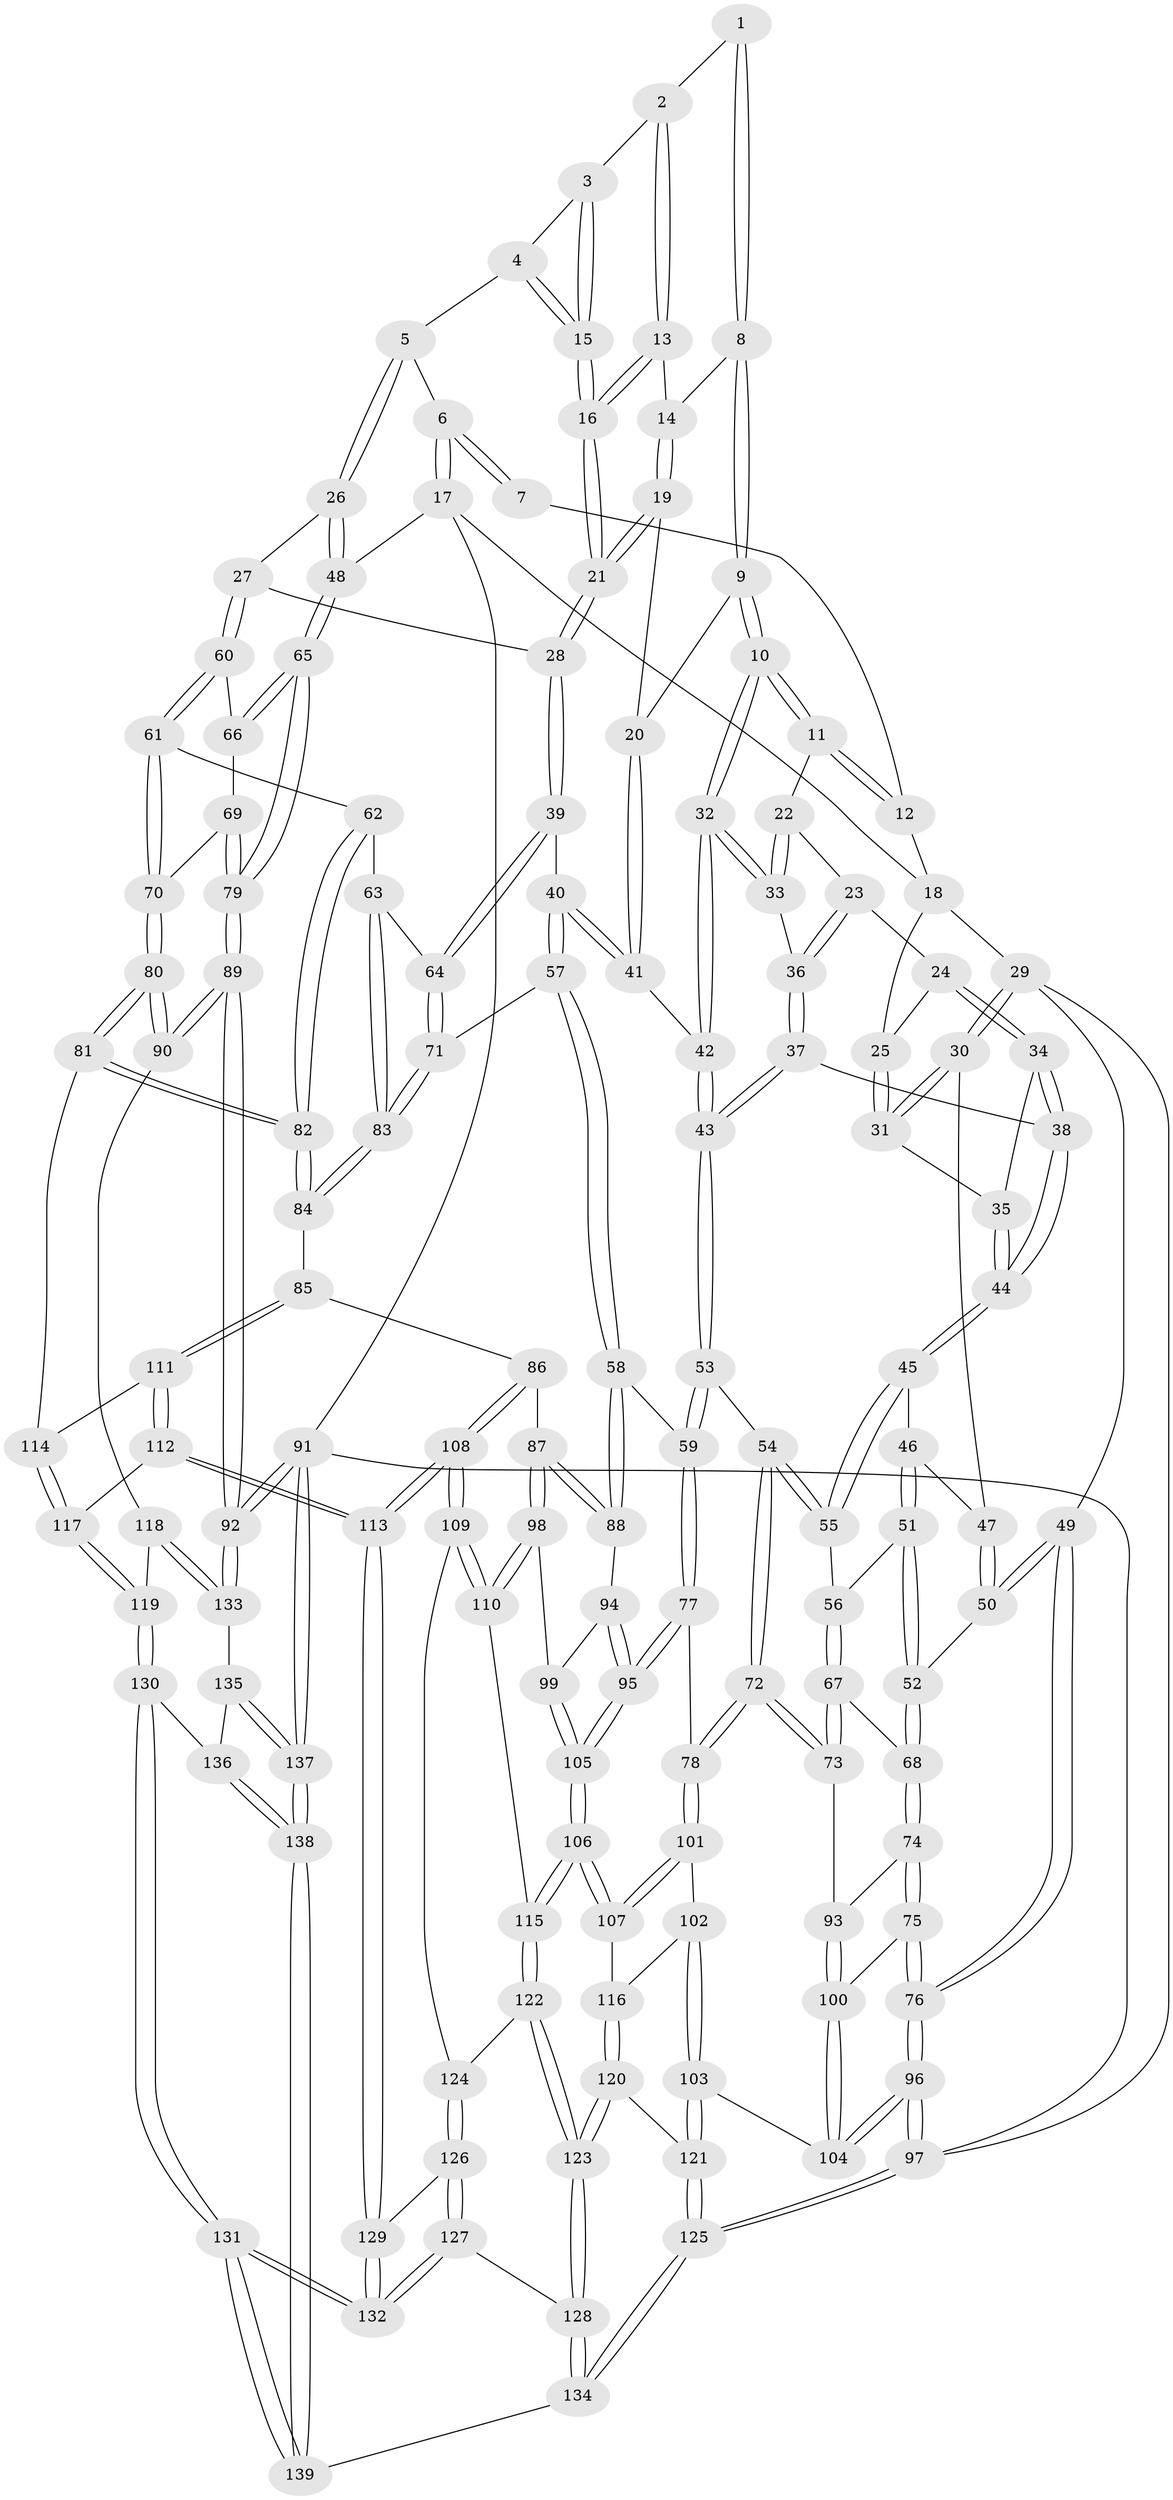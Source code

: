 // Generated by graph-tools (version 1.1) at 2025/51/03/09/25 03:51:09]
// undirected, 139 vertices, 344 edges
graph export_dot {
graph [start="1"]
  node [color=gray90,style=filled];
  1 [pos="+0.7246088889489396+0"];
  2 [pos="+0.7589820096699278+0"];
  3 [pos="+0.7957033197972316+0.00786701405353962"];
  4 [pos="+0.8703995145484682+0.04055109652758913"];
  5 [pos="+0.9121961339882091+0.027104194557633708"];
  6 [pos="+1+0"];
  7 [pos="+0.7222269091639621+0"];
  8 [pos="+0.6867752046102893+0.007450828977936422"];
  9 [pos="+0.5786694402015456+0.08008189518272668"];
  10 [pos="+0.5692609911215645+0.07947941756483387"];
  11 [pos="+0.5469440471751192+0.05618946793962289"];
  12 [pos="+0.4631602334312834+0"];
  13 [pos="+0.7597518254750156+0.04678215245155587"];
  14 [pos="+0.7047238070736612+0.05469336274510841"];
  15 [pos="+0.8041437770285759+0.07666287695793529"];
  16 [pos="+0.7926193858252693+0.0860580019342796"];
  17 [pos="+1+0"];
  18 [pos="+0.2543028584168748+0"];
  19 [pos="+0.6885317934770111+0.11051504076077957"];
  20 [pos="+0.6644549700915582+0.11208230855460084"];
  21 [pos="+0.772761242123632+0.16210265673469804"];
  22 [pos="+0.4809192529532056+0.09700289147602086"];
  23 [pos="+0.4090648299200789+0.10892467508109602"];
  24 [pos="+0.37648914885849327+0.09147010319974289"];
  25 [pos="+0.24546916126088913+0"];
  26 [pos="+0.8962170390279856+0.19724718661723667"];
  27 [pos="+0.8394502818383904+0.23238886078869447"];
  28 [pos="+0.7973359003318436+0.2231269399762768"];
  29 [pos="+0+0.14428213919045346"];
  30 [pos="+0.1475013900587482+0.07135683497733566"];
  31 [pos="+0.16926267796969158+0.03529118101487588"];
  32 [pos="+0.5560629293592501+0.20155426482839978"];
  33 [pos="+0.4722521982538755+0.1692144232985658"];
  34 [pos="+0.3701554350825199+0.10481635591668419"];
  35 [pos="+0.31354155114609616+0.17613035435633886"];
  36 [pos="+0.4327550259503522+0.17956517767225422"];
  37 [pos="+0.4125287815477993+0.22236696554253613"];
  38 [pos="+0.38237612062924153+0.2182621073516656"];
  39 [pos="+0.6997217369759944+0.28473566309000675"];
  40 [pos="+0.6714479922254634+0.2803656431782004"];
  41 [pos="+0.6323277261161173+0.2528599156143462"];
  42 [pos="+0.563133560517721+0.2278528425964823"];
  43 [pos="+0.4715448876282456+0.30202681194371395"];
  44 [pos="+0.3186340564606569+0.22569162578918714"];
  45 [pos="+0.2946352343931823+0.253243375594524"];
  46 [pos="+0.21582395738097881+0.21754964510230745"];
  47 [pos="+0.14488769886949227+0.14591055088481955"];
  48 [pos="+1+0.19825811877378804"];
  49 [pos="+0+0.3094009982510738"];
  50 [pos="+0.03456040498754913+0.3159930755486446"];
  51 [pos="+0.18082256297855442+0.30988476455017483"];
  52 [pos="+0.07232195794422243+0.3458810708244406"];
  53 [pos="+0.45453779659701016+0.370639711351481"];
  54 [pos="+0.3150716043341131+0.33772441851815577"];
  55 [pos="+0.2974581950312698+0.31923306623758174"];
  56 [pos="+0.26933649792911885+0.3271638722592253"];
  57 [pos="+0.5472920640692691+0.4210964979040307"];
  58 [pos="+0.48406733083361225+0.4310974133631516"];
  59 [pos="+0.480646708628178+0.4305800521364783"];
  60 [pos="+0.8574920392067352+0.2744128770735231"];
  61 [pos="+0.8001584805645541+0.42905904688770413"];
  62 [pos="+0.7848530778017448+0.4328136125287562"];
  63 [pos="+0.7726549983146326+0.4335362810745348"];
  64 [pos="+0.7085845559200347+0.3271049797338362"];
  65 [pos="+1+0.27482460953330906"];
  66 [pos="+0.9039638261524809+0.32648964371434896"];
  67 [pos="+0.14797619044078364+0.4522264543661874"];
  68 [pos="+0.1332395968509635+0.4459301595102732"];
  69 [pos="+0.9239384711462867+0.41872510443283745"];
  70 [pos="+0.8946716949155131+0.44989423425686825"];
  71 [pos="+0.6391155091817183+0.4538176890735497"];
  72 [pos="+0.2572588293287911+0.5341095240843939"];
  73 [pos="+0.19798270605557716+0.4929862251909672"];
  74 [pos="+0.04967974430696557+0.5268160304709217"];
  75 [pos="+0+0.5482525854764163"];
  76 [pos="+0+0.5883350365976878"];
  77 [pos="+0.4124755587965327+0.5255417284737826"];
  78 [pos="+0.2588361584474106+0.5363511971466085"];
  79 [pos="+1+0.4222368672165115"];
  80 [pos="+0.9113436275762272+0.6396898986270075"];
  81 [pos="+0.9004481077759607+0.6379457904553287"];
  82 [pos="+0.8636491011322828+0.6200636125095913"];
  83 [pos="+0.7004904822734372+0.5155547173443868"];
  84 [pos="+0.7003330475751722+0.5620788457083372"];
  85 [pos="+0.6957428198739667+0.5663107172983564"];
  86 [pos="+0.6883897419679724+0.5699549817193043"];
  87 [pos="+0.6564151929602196+0.5784933211866357"];
  88 [pos="+0.5760026524728178+0.5464646541437543"];
  89 [pos="+1+0.6677593430132134"];
  90 [pos="+0.9580927952749708+0.6720308052305839"];
  91 [pos="+1+1"];
  92 [pos="+1+1"];
  93 [pos="+0.0932637185122527+0.5911802556848962"];
  94 [pos="+0.5507146925669067+0.5749398123290352"];
  95 [pos="+0.45274834284309656+0.6181121248352258"];
  96 [pos="+0+0.9057929895605319"];
  97 [pos="+0+1"];
  98 [pos="+0.6044074046590763+0.6288317463964036"];
  99 [pos="+0.5691588851006045+0.6204143476030197"];
  100 [pos="+0.11616188988838286+0.6545607886315792"];
  101 [pos="+0.2493321657530784+0.570892406887733"];
  102 [pos="+0.22553833093243947+0.6217282709783074"];
  103 [pos="+0.16255111954581325+0.6966077585932481"];
  104 [pos="+0.13810771904303076+0.698788879889644"];
  105 [pos="+0.45502917620850036+0.628861868811995"];
  106 [pos="+0.45245619466633635+0.6914878104784866"];
  107 [pos="+0.3995678692309808+0.7065244496699122"];
  108 [pos="+0.6369280305318534+0.7756131026683237"];
  109 [pos="+0.6152740388545594+0.7622503227774573"];
  110 [pos="+0.5809611843752429+0.7263168313570502"];
  111 [pos="+0.7225647266707844+0.7182143159545119"];
  112 [pos="+0.6642734234919832+0.7809136780666301"];
  113 [pos="+0.6476872117772098+0.7856839457721211"];
  114 [pos="+0.7644260432638893+0.7086829910011067"];
  115 [pos="+0.45637339653013426+0.6957920938403432"];
  116 [pos="+0.35633325703497476+0.7324952951228184"];
  117 [pos="+0.7961161195521385+0.81953562905594"];
  118 [pos="+0.876328425969644+0.8110101477538659"];
  119 [pos="+0.8240886964616622+0.8329097760513073"];
  120 [pos="+0.2972480303181998+0.8194902318810223"];
  121 [pos="+0.25034079283710164+0.8116642679473404"];
  122 [pos="+0.4578501113213367+0.7504871712331129"];
  123 [pos="+0.3782432880874816+0.9088300518416071"];
  124 [pos="+0.5034883677056236+0.8209464542588316"];
  125 [pos="+0+1"];
  126 [pos="+0.500100156323997+0.8555148678473418"];
  127 [pos="+0.472818038176915+0.9041833852240574"];
  128 [pos="+0.3898724148249709+0.9339973686927862"];
  129 [pos="+0.6403220223947421+0.8338201179271492"];
  130 [pos="+0.7943455537419869+0.8938421721362039"];
  131 [pos="+0.6479836788749581+0.9550885456008239"];
  132 [pos="+0.6471182396096663+0.9534826274356426"];
  133 [pos="+0.9258258536500323+0.9053599623553636"];
  134 [pos="+0.3275104782085189+1"];
  135 [pos="+0.9082518687983104+0.9364214982093342"];
  136 [pos="+0.834593766396433+0.9696807554018685"];
  137 [pos="+1+1"];
  138 [pos="+0.7728263952562406+1"];
  139 [pos="+0.6604567747848759+1"];
  1 -- 2;
  1 -- 8;
  1 -- 8;
  2 -- 3;
  2 -- 13;
  2 -- 13;
  3 -- 4;
  3 -- 15;
  3 -- 15;
  4 -- 5;
  4 -- 15;
  4 -- 15;
  5 -- 6;
  5 -- 26;
  5 -- 26;
  6 -- 7;
  6 -- 7;
  6 -- 17;
  6 -- 17;
  7 -- 12;
  8 -- 9;
  8 -- 9;
  8 -- 14;
  9 -- 10;
  9 -- 10;
  9 -- 20;
  10 -- 11;
  10 -- 11;
  10 -- 32;
  10 -- 32;
  11 -- 12;
  11 -- 12;
  11 -- 22;
  12 -- 18;
  13 -- 14;
  13 -- 16;
  13 -- 16;
  14 -- 19;
  14 -- 19;
  15 -- 16;
  15 -- 16;
  16 -- 21;
  16 -- 21;
  17 -- 18;
  17 -- 48;
  17 -- 91;
  18 -- 25;
  18 -- 29;
  19 -- 20;
  19 -- 21;
  19 -- 21;
  20 -- 41;
  20 -- 41;
  21 -- 28;
  21 -- 28;
  22 -- 23;
  22 -- 33;
  22 -- 33;
  23 -- 24;
  23 -- 36;
  23 -- 36;
  24 -- 25;
  24 -- 34;
  24 -- 34;
  25 -- 31;
  25 -- 31;
  26 -- 27;
  26 -- 48;
  26 -- 48;
  27 -- 28;
  27 -- 60;
  27 -- 60;
  28 -- 39;
  28 -- 39;
  29 -- 30;
  29 -- 30;
  29 -- 49;
  29 -- 97;
  30 -- 31;
  30 -- 31;
  30 -- 47;
  31 -- 35;
  32 -- 33;
  32 -- 33;
  32 -- 42;
  32 -- 42;
  33 -- 36;
  34 -- 35;
  34 -- 38;
  34 -- 38;
  35 -- 44;
  35 -- 44;
  36 -- 37;
  36 -- 37;
  37 -- 38;
  37 -- 43;
  37 -- 43;
  38 -- 44;
  38 -- 44;
  39 -- 40;
  39 -- 64;
  39 -- 64;
  40 -- 41;
  40 -- 41;
  40 -- 57;
  40 -- 57;
  41 -- 42;
  42 -- 43;
  42 -- 43;
  43 -- 53;
  43 -- 53;
  44 -- 45;
  44 -- 45;
  45 -- 46;
  45 -- 55;
  45 -- 55;
  46 -- 47;
  46 -- 51;
  46 -- 51;
  47 -- 50;
  47 -- 50;
  48 -- 65;
  48 -- 65;
  49 -- 50;
  49 -- 50;
  49 -- 76;
  49 -- 76;
  50 -- 52;
  51 -- 52;
  51 -- 52;
  51 -- 56;
  52 -- 68;
  52 -- 68;
  53 -- 54;
  53 -- 59;
  53 -- 59;
  54 -- 55;
  54 -- 55;
  54 -- 72;
  54 -- 72;
  55 -- 56;
  56 -- 67;
  56 -- 67;
  57 -- 58;
  57 -- 58;
  57 -- 71;
  58 -- 59;
  58 -- 88;
  58 -- 88;
  59 -- 77;
  59 -- 77;
  60 -- 61;
  60 -- 61;
  60 -- 66;
  61 -- 62;
  61 -- 70;
  61 -- 70;
  62 -- 63;
  62 -- 82;
  62 -- 82;
  63 -- 64;
  63 -- 83;
  63 -- 83;
  64 -- 71;
  64 -- 71;
  65 -- 66;
  65 -- 66;
  65 -- 79;
  65 -- 79;
  66 -- 69;
  67 -- 68;
  67 -- 73;
  67 -- 73;
  68 -- 74;
  68 -- 74;
  69 -- 70;
  69 -- 79;
  69 -- 79;
  70 -- 80;
  70 -- 80;
  71 -- 83;
  71 -- 83;
  72 -- 73;
  72 -- 73;
  72 -- 78;
  72 -- 78;
  73 -- 93;
  74 -- 75;
  74 -- 75;
  74 -- 93;
  75 -- 76;
  75 -- 76;
  75 -- 100;
  76 -- 96;
  76 -- 96;
  77 -- 78;
  77 -- 95;
  77 -- 95;
  78 -- 101;
  78 -- 101;
  79 -- 89;
  79 -- 89;
  80 -- 81;
  80 -- 81;
  80 -- 90;
  80 -- 90;
  81 -- 82;
  81 -- 82;
  81 -- 114;
  82 -- 84;
  82 -- 84;
  83 -- 84;
  83 -- 84;
  84 -- 85;
  85 -- 86;
  85 -- 111;
  85 -- 111;
  86 -- 87;
  86 -- 108;
  86 -- 108;
  87 -- 88;
  87 -- 88;
  87 -- 98;
  87 -- 98;
  88 -- 94;
  89 -- 90;
  89 -- 90;
  89 -- 92;
  89 -- 92;
  90 -- 118;
  91 -- 92;
  91 -- 92;
  91 -- 137;
  91 -- 137;
  91 -- 97;
  92 -- 133;
  92 -- 133;
  93 -- 100;
  93 -- 100;
  94 -- 95;
  94 -- 95;
  94 -- 99;
  95 -- 105;
  95 -- 105;
  96 -- 97;
  96 -- 97;
  96 -- 104;
  96 -- 104;
  97 -- 125;
  97 -- 125;
  98 -- 99;
  98 -- 110;
  98 -- 110;
  99 -- 105;
  99 -- 105;
  100 -- 104;
  100 -- 104;
  101 -- 102;
  101 -- 107;
  101 -- 107;
  102 -- 103;
  102 -- 103;
  102 -- 116;
  103 -- 104;
  103 -- 121;
  103 -- 121;
  105 -- 106;
  105 -- 106;
  106 -- 107;
  106 -- 107;
  106 -- 115;
  106 -- 115;
  107 -- 116;
  108 -- 109;
  108 -- 109;
  108 -- 113;
  108 -- 113;
  109 -- 110;
  109 -- 110;
  109 -- 124;
  110 -- 115;
  111 -- 112;
  111 -- 112;
  111 -- 114;
  112 -- 113;
  112 -- 113;
  112 -- 117;
  113 -- 129;
  113 -- 129;
  114 -- 117;
  114 -- 117;
  115 -- 122;
  115 -- 122;
  116 -- 120;
  116 -- 120;
  117 -- 119;
  117 -- 119;
  118 -- 119;
  118 -- 133;
  118 -- 133;
  119 -- 130;
  119 -- 130;
  120 -- 121;
  120 -- 123;
  120 -- 123;
  121 -- 125;
  121 -- 125;
  122 -- 123;
  122 -- 123;
  122 -- 124;
  123 -- 128;
  123 -- 128;
  124 -- 126;
  124 -- 126;
  125 -- 134;
  125 -- 134;
  126 -- 127;
  126 -- 127;
  126 -- 129;
  127 -- 128;
  127 -- 132;
  127 -- 132;
  128 -- 134;
  128 -- 134;
  129 -- 132;
  129 -- 132;
  130 -- 131;
  130 -- 131;
  130 -- 136;
  131 -- 132;
  131 -- 132;
  131 -- 139;
  131 -- 139;
  133 -- 135;
  134 -- 139;
  135 -- 136;
  135 -- 137;
  135 -- 137;
  136 -- 138;
  136 -- 138;
  137 -- 138;
  137 -- 138;
  138 -- 139;
  138 -- 139;
}
